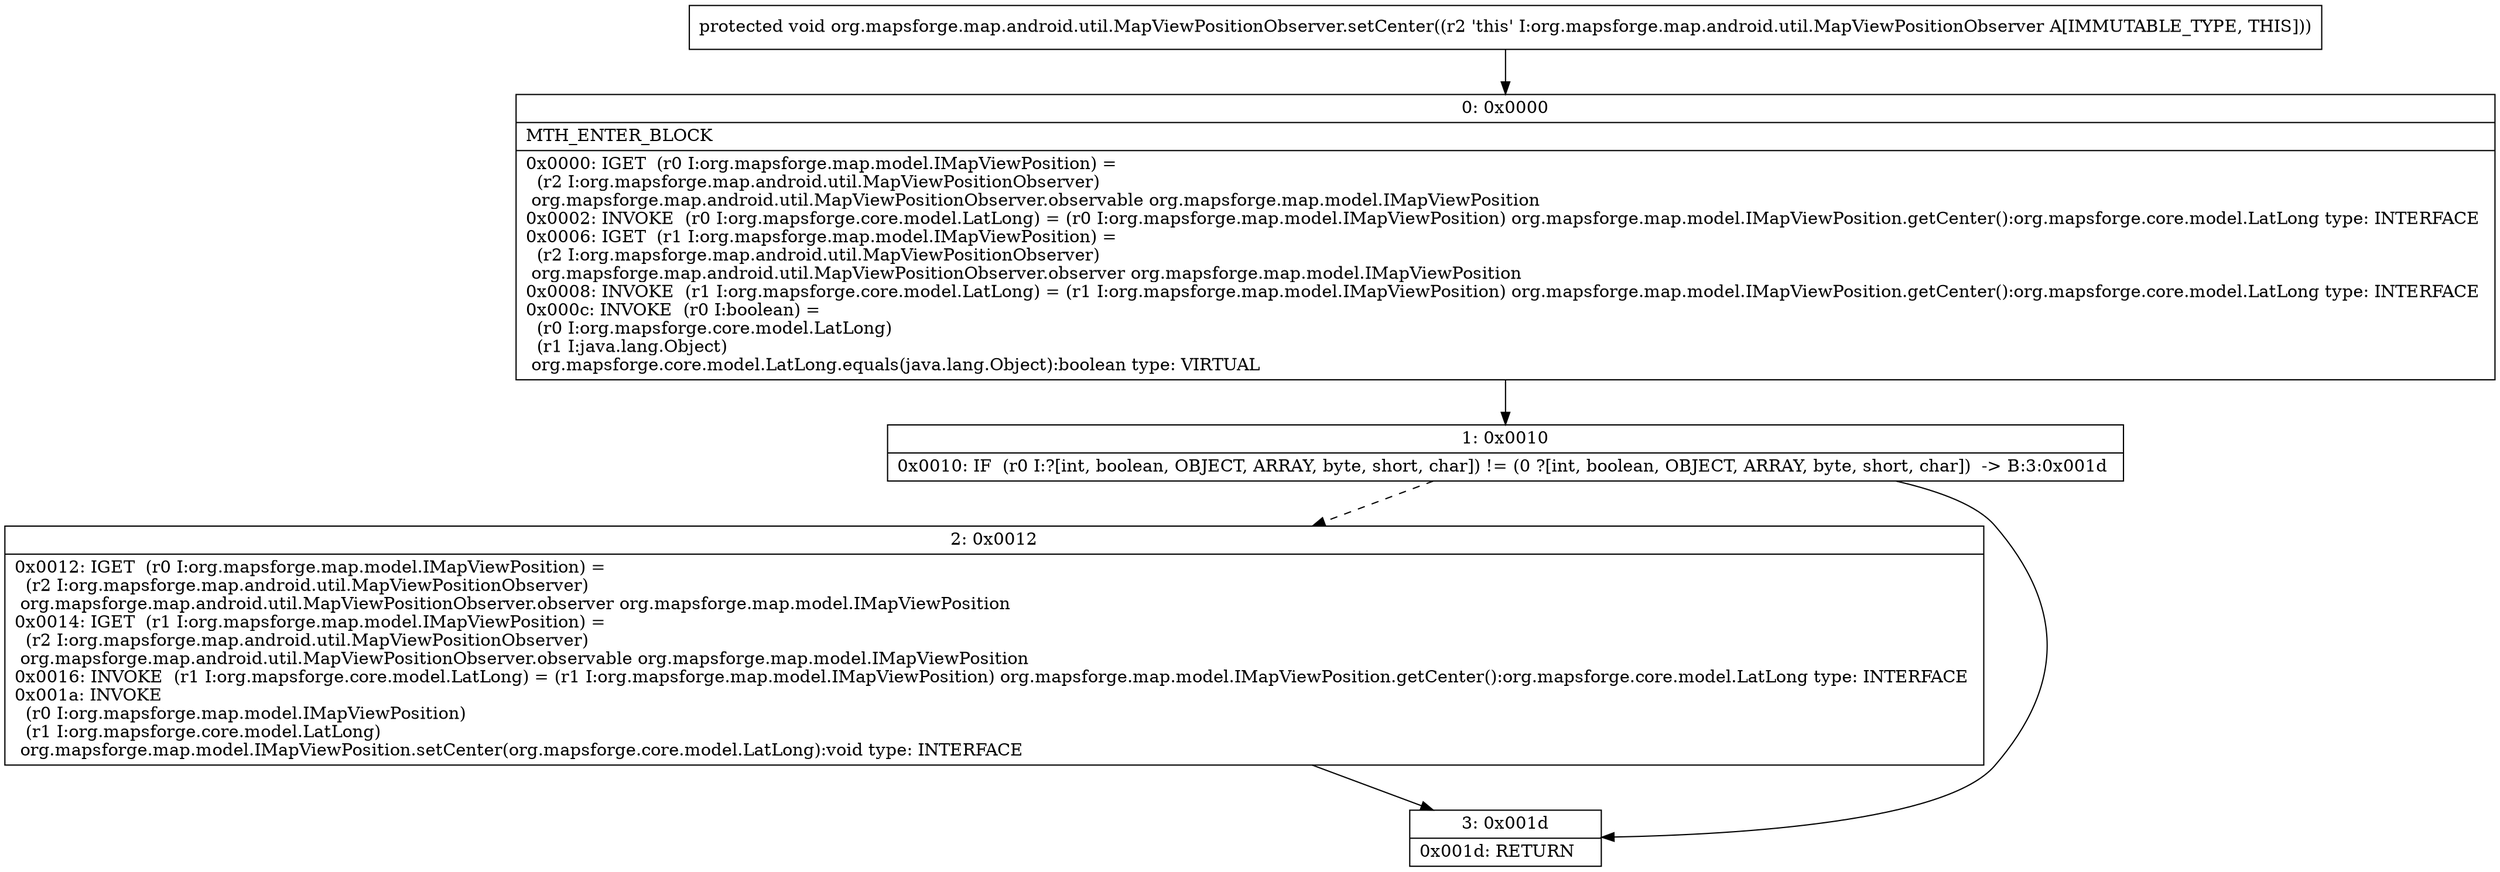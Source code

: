 digraph "CFG fororg.mapsforge.map.android.util.MapViewPositionObserver.setCenter()V" {
Node_0 [shape=record,label="{0\:\ 0x0000|MTH_ENTER_BLOCK\l|0x0000: IGET  (r0 I:org.mapsforge.map.model.IMapViewPosition) = \l  (r2 I:org.mapsforge.map.android.util.MapViewPositionObserver)\l org.mapsforge.map.android.util.MapViewPositionObserver.observable org.mapsforge.map.model.IMapViewPosition \l0x0002: INVOKE  (r0 I:org.mapsforge.core.model.LatLong) = (r0 I:org.mapsforge.map.model.IMapViewPosition) org.mapsforge.map.model.IMapViewPosition.getCenter():org.mapsforge.core.model.LatLong type: INTERFACE \l0x0006: IGET  (r1 I:org.mapsforge.map.model.IMapViewPosition) = \l  (r2 I:org.mapsforge.map.android.util.MapViewPositionObserver)\l org.mapsforge.map.android.util.MapViewPositionObserver.observer org.mapsforge.map.model.IMapViewPosition \l0x0008: INVOKE  (r1 I:org.mapsforge.core.model.LatLong) = (r1 I:org.mapsforge.map.model.IMapViewPosition) org.mapsforge.map.model.IMapViewPosition.getCenter():org.mapsforge.core.model.LatLong type: INTERFACE \l0x000c: INVOKE  (r0 I:boolean) = \l  (r0 I:org.mapsforge.core.model.LatLong)\l  (r1 I:java.lang.Object)\l org.mapsforge.core.model.LatLong.equals(java.lang.Object):boolean type: VIRTUAL \l}"];
Node_1 [shape=record,label="{1\:\ 0x0010|0x0010: IF  (r0 I:?[int, boolean, OBJECT, ARRAY, byte, short, char]) != (0 ?[int, boolean, OBJECT, ARRAY, byte, short, char])  \-\> B:3:0x001d \l}"];
Node_2 [shape=record,label="{2\:\ 0x0012|0x0012: IGET  (r0 I:org.mapsforge.map.model.IMapViewPosition) = \l  (r2 I:org.mapsforge.map.android.util.MapViewPositionObserver)\l org.mapsforge.map.android.util.MapViewPositionObserver.observer org.mapsforge.map.model.IMapViewPosition \l0x0014: IGET  (r1 I:org.mapsforge.map.model.IMapViewPosition) = \l  (r2 I:org.mapsforge.map.android.util.MapViewPositionObserver)\l org.mapsforge.map.android.util.MapViewPositionObserver.observable org.mapsforge.map.model.IMapViewPosition \l0x0016: INVOKE  (r1 I:org.mapsforge.core.model.LatLong) = (r1 I:org.mapsforge.map.model.IMapViewPosition) org.mapsforge.map.model.IMapViewPosition.getCenter():org.mapsforge.core.model.LatLong type: INTERFACE \l0x001a: INVOKE  \l  (r0 I:org.mapsforge.map.model.IMapViewPosition)\l  (r1 I:org.mapsforge.core.model.LatLong)\l org.mapsforge.map.model.IMapViewPosition.setCenter(org.mapsforge.core.model.LatLong):void type: INTERFACE \l}"];
Node_3 [shape=record,label="{3\:\ 0x001d|0x001d: RETURN   \l}"];
MethodNode[shape=record,label="{protected void org.mapsforge.map.android.util.MapViewPositionObserver.setCenter((r2 'this' I:org.mapsforge.map.android.util.MapViewPositionObserver A[IMMUTABLE_TYPE, THIS])) }"];
MethodNode -> Node_0;
Node_0 -> Node_1;
Node_1 -> Node_2[style=dashed];
Node_1 -> Node_3;
Node_2 -> Node_3;
}


